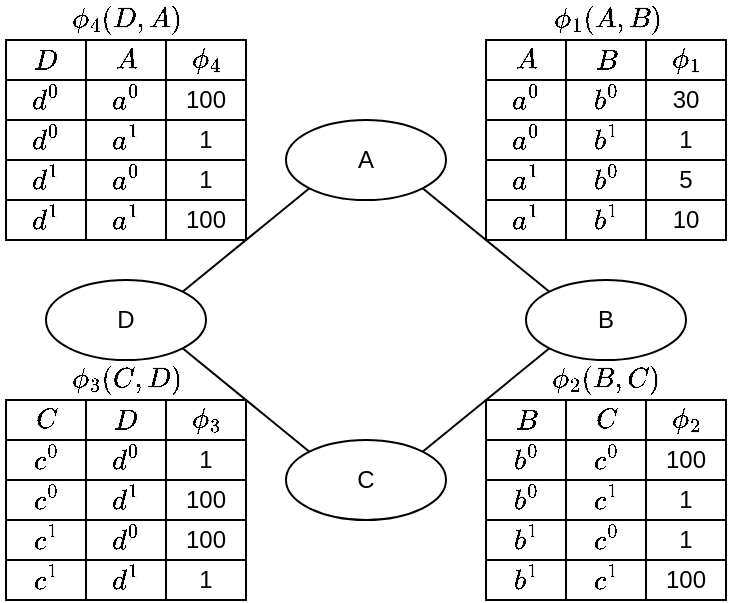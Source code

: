 <mxfile version="13.6.2" type="device"><diagram id="h9obira7MBD__P8-EUTZ" name="Page-1"><mxGraphModel dx="1102" dy="552" grid="1" gridSize="10" guides="1" tooltips="1" connect="1" arrows="1" fold="1" page="1" pageScale="1" pageWidth="850" pageHeight="1100" math="1" shadow="0"><root><mxCell id="0"/><mxCell id="1" parent="0"/><mxCell id="WcRytq1sb3NhqZGV8xzJ-1" value="A" style="ellipse;whiteSpace=wrap;html=1;" vertex="1" parent="1"><mxGeometry x="270" y="80" width="80" height="40" as="geometry"/></mxCell><mxCell id="WcRytq1sb3NhqZGV8xzJ-3" value="B" style="ellipse;whiteSpace=wrap;html=1;" vertex="1" parent="1"><mxGeometry x="390" y="160" width="80" height="40" as="geometry"/></mxCell><mxCell id="WcRytq1sb3NhqZGV8xzJ-4" value="C" style="ellipse;whiteSpace=wrap;html=1;" vertex="1" parent="1"><mxGeometry x="270" y="240" width="80" height="40" as="geometry"/></mxCell><mxCell id="WcRytq1sb3NhqZGV8xzJ-5" value="D" style="ellipse;whiteSpace=wrap;html=1;" vertex="1" parent="1"><mxGeometry x="150" y="160" width="80" height="40" as="geometry"/></mxCell><mxCell id="WcRytq1sb3NhqZGV8xzJ-6" value="" style="endArrow=none;html=1;exitX=1;exitY=1;exitDx=0;exitDy=0;entryX=0;entryY=0;entryDx=0;entryDy=0;" edge="1" parent="1" source="WcRytq1sb3NhqZGV8xzJ-1" target="WcRytq1sb3NhqZGV8xzJ-3"><mxGeometry width="50" height="50" relative="1" as="geometry"><mxPoint x="510" y="480" as="sourcePoint"/><mxPoint x="560" y="430" as="targetPoint"/></mxGeometry></mxCell><mxCell id="WcRytq1sb3NhqZGV8xzJ-7" value="" style="endArrow=none;html=1;exitX=1;exitY=0;exitDx=0;exitDy=0;entryX=0;entryY=1;entryDx=0;entryDy=0;" edge="1" parent="1" source="WcRytq1sb3NhqZGV8xzJ-4" target="WcRytq1sb3NhqZGV8xzJ-3"><mxGeometry width="50" height="50" relative="1" as="geometry"><mxPoint x="510" y="480" as="sourcePoint"/><mxPoint x="560" y="430" as="targetPoint"/></mxGeometry></mxCell><mxCell id="WcRytq1sb3NhqZGV8xzJ-8" value="" style="endArrow=none;html=1;exitX=1;exitY=1;exitDx=0;exitDy=0;entryX=0;entryY=0;entryDx=0;entryDy=0;" edge="1" parent="1" source="WcRytq1sb3NhqZGV8xzJ-5" target="WcRytq1sb3NhqZGV8xzJ-4"><mxGeometry width="50" height="50" relative="1" as="geometry"><mxPoint x="510" y="480" as="sourcePoint"/><mxPoint x="560" y="430" as="targetPoint"/></mxGeometry></mxCell><mxCell id="WcRytq1sb3NhqZGV8xzJ-9" value="" style="endArrow=none;html=1;exitX=1;exitY=0;exitDx=0;exitDy=0;entryX=0;entryY=1;entryDx=0;entryDy=0;" edge="1" parent="1" source="WcRytq1sb3NhqZGV8xzJ-5" target="WcRytq1sb3NhqZGV8xzJ-1"><mxGeometry width="50" height="50" relative="1" as="geometry"><mxPoint x="510" y="480" as="sourcePoint"/><mxPoint x="560" y="430" as="targetPoint"/></mxGeometry></mxCell><mxCell id="WcRytq1sb3NhqZGV8xzJ-70" value="" style="group" vertex="1" connectable="0" parent="1"><mxGeometry x="370" y="20" width="120" height="120" as="geometry"/></mxCell><mxCell id="WcRytq1sb3NhqZGV8xzJ-69" value="" style="group" vertex="1" connectable="0" parent="WcRytq1sb3NhqZGV8xzJ-70"><mxGeometry width="120" height="120" as="geometry"/></mxCell><mxCell id="WcRytq1sb3NhqZGV8xzJ-53" value="&lt;span&gt;$$a^0$$&lt;/span&gt;" style="rounded=0;whiteSpace=wrap;html=1;strokeColor=#000000;strokeWidth=1;fillColor=none;" vertex="1" parent="WcRytq1sb3NhqZGV8xzJ-69"><mxGeometry y="40" width="40" height="20" as="geometry"/></mxCell><mxCell id="WcRytq1sb3NhqZGV8xzJ-54" value="&lt;span&gt;$$a^0$$&lt;/span&gt;" style="rounded=0;whiteSpace=wrap;html=1;strokeColor=#000000;strokeWidth=1;fillColor=none;" vertex="1" parent="WcRytq1sb3NhqZGV8xzJ-69"><mxGeometry y="60" width="40" height="20" as="geometry"/></mxCell><mxCell id="WcRytq1sb3NhqZGV8xzJ-55" value="&lt;span&gt;$$a^1$$&lt;/span&gt;" style="rounded=0;whiteSpace=wrap;html=1;strokeColor=#000000;strokeWidth=1;fillColor=none;" vertex="1" parent="WcRytq1sb3NhqZGV8xzJ-69"><mxGeometry y="80" width="40" height="20" as="geometry"/></mxCell><mxCell id="WcRytq1sb3NhqZGV8xzJ-56" value="&lt;span&gt;$$a^1$$&lt;/span&gt;" style="rounded=0;whiteSpace=wrap;html=1;strokeColor=#000000;strokeWidth=1;fillColor=none;" vertex="1" parent="WcRytq1sb3NhqZGV8xzJ-69"><mxGeometry y="100" width="40" height="20" as="geometry"/></mxCell><mxCell id="WcRytq1sb3NhqZGV8xzJ-57" value="&lt;span&gt;$$b^0$$&lt;/span&gt;" style="rounded=0;whiteSpace=wrap;html=1;strokeColor=#000000;strokeWidth=1;fillColor=none;" vertex="1" parent="WcRytq1sb3NhqZGV8xzJ-69"><mxGeometry x="40" y="40" width="40" height="20" as="geometry"/></mxCell><mxCell id="WcRytq1sb3NhqZGV8xzJ-58" value="&lt;span&gt;$$b^1$$&lt;/span&gt;" style="rounded=0;whiteSpace=wrap;html=1;strokeColor=#000000;strokeWidth=1;fillColor=none;" vertex="1" parent="WcRytq1sb3NhqZGV8xzJ-69"><mxGeometry x="40" y="60" width="40" height="20" as="geometry"/></mxCell><mxCell id="WcRytq1sb3NhqZGV8xzJ-59" value="&lt;span&gt;$$b^0$$&lt;/span&gt;" style="rounded=0;whiteSpace=wrap;html=1;strokeColor=#000000;strokeWidth=1;fillColor=none;" vertex="1" parent="WcRytq1sb3NhqZGV8xzJ-69"><mxGeometry x="40" y="80" width="40" height="20" as="geometry"/></mxCell><mxCell id="WcRytq1sb3NhqZGV8xzJ-60" value="&lt;span&gt;$$b^1$$&lt;/span&gt;" style="rounded=0;whiteSpace=wrap;html=1;strokeColor=#000000;strokeWidth=1;fillColor=none;" vertex="1" parent="WcRytq1sb3NhqZGV8xzJ-69"><mxGeometry x="40" y="100" width="40" height="20" as="geometry"/></mxCell><mxCell id="WcRytq1sb3NhqZGV8xzJ-61" value="30" style="rounded=0;whiteSpace=wrap;html=1;strokeColor=#000000;strokeWidth=1;fillColor=none;" vertex="1" parent="WcRytq1sb3NhqZGV8xzJ-69"><mxGeometry x="80" y="40" width="40" height="20" as="geometry"/></mxCell><mxCell id="WcRytq1sb3NhqZGV8xzJ-62" value="&lt;span&gt;1&lt;/span&gt;" style="rounded=0;whiteSpace=wrap;html=1;strokeColor=#000000;strokeWidth=1;fillColor=none;" vertex="1" parent="WcRytq1sb3NhqZGV8xzJ-69"><mxGeometry x="80" y="60" width="40" height="20" as="geometry"/></mxCell><mxCell id="WcRytq1sb3NhqZGV8xzJ-63" value="&lt;span&gt;5&lt;/span&gt;" style="rounded=0;whiteSpace=wrap;html=1;strokeColor=#000000;strokeWidth=1;fillColor=none;" vertex="1" parent="WcRytq1sb3NhqZGV8xzJ-69"><mxGeometry x="80" y="80" width="40" height="20" as="geometry"/></mxCell><mxCell id="WcRytq1sb3NhqZGV8xzJ-64" value="&lt;span&gt;10&lt;/span&gt;" style="rounded=0;whiteSpace=wrap;html=1;strokeColor=#000000;strokeWidth=1;fillColor=none;" vertex="1" parent="WcRytq1sb3NhqZGV8xzJ-69"><mxGeometry x="80" y="100" width="40" height="20" as="geometry"/></mxCell><mxCell id="WcRytq1sb3NhqZGV8xzJ-65" value="$$A$$" style="rounded=0;whiteSpace=wrap;html=1;strokeColor=#000000;strokeWidth=1;fillColor=none;" vertex="1" parent="WcRytq1sb3NhqZGV8xzJ-69"><mxGeometry y="20" width="40" height="20" as="geometry"/></mxCell><mxCell id="WcRytq1sb3NhqZGV8xzJ-66" value="&lt;span&gt;$$B$$&lt;/span&gt;" style="rounded=0;whiteSpace=wrap;html=1;strokeColor=#000000;strokeWidth=1;fillColor=none;" vertex="1" parent="WcRytq1sb3NhqZGV8xzJ-69"><mxGeometry x="40" y="20" width="40" height="20" as="geometry"/></mxCell><mxCell id="WcRytq1sb3NhqZGV8xzJ-67" value="$$\phi_1$$" style="rounded=0;whiteSpace=wrap;html=1;strokeColor=#000000;strokeWidth=1;fillColor=none;" vertex="1" parent="WcRytq1sb3NhqZGV8xzJ-69"><mxGeometry x="80" y="20" width="40" height="20" as="geometry"/></mxCell><mxCell id="WcRytq1sb3NhqZGV8xzJ-68" value="&lt;span&gt;$$\phi_1(A,B)$$&lt;/span&gt;" style="text;html=1;align=center;verticalAlign=middle;resizable=0;points=[];autosize=1;" vertex="1" parent="WcRytq1sb3NhqZGV8xzJ-69"><mxGeometry x="10" width="100" height="20" as="geometry"/></mxCell><mxCell id="WcRytq1sb3NhqZGV8xzJ-71" value="" style="group" vertex="1" connectable="0" parent="1"><mxGeometry x="370" y="200" width="120" height="120" as="geometry"/></mxCell><mxCell id="WcRytq1sb3NhqZGV8xzJ-72" value="" style="group" vertex="1" connectable="0" parent="WcRytq1sb3NhqZGV8xzJ-71"><mxGeometry width="120" height="120" as="geometry"/></mxCell><mxCell id="WcRytq1sb3NhqZGV8xzJ-73" value="&lt;span&gt;$$b^0$$&lt;/span&gt;" style="rounded=0;whiteSpace=wrap;html=1;strokeColor=#000000;strokeWidth=1;fillColor=none;" vertex="1" parent="WcRytq1sb3NhqZGV8xzJ-72"><mxGeometry y="40" width="40" height="20" as="geometry"/></mxCell><mxCell id="WcRytq1sb3NhqZGV8xzJ-74" value="&lt;span&gt;$$b^0$$&lt;/span&gt;" style="rounded=0;whiteSpace=wrap;html=1;strokeColor=#000000;strokeWidth=1;fillColor=none;" vertex="1" parent="WcRytq1sb3NhqZGV8xzJ-72"><mxGeometry y="60" width="40" height="20" as="geometry"/></mxCell><mxCell id="WcRytq1sb3NhqZGV8xzJ-75" value="&lt;span&gt;$$b^1$$&lt;/span&gt;" style="rounded=0;whiteSpace=wrap;html=1;strokeColor=#000000;strokeWidth=1;fillColor=none;" vertex="1" parent="WcRytq1sb3NhqZGV8xzJ-72"><mxGeometry y="80" width="40" height="20" as="geometry"/></mxCell><mxCell id="WcRytq1sb3NhqZGV8xzJ-76" value="&lt;span&gt;$$b^1$$&lt;/span&gt;" style="rounded=0;whiteSpace=wrap;html=1;strokeColor=#000000;strokeWidth=1;fillColor=none;" vertex="1" parent="WcRytq1sb3NhqZGV8xzJ-72"><mxGeometry y="100" width="40" height="20" as="geometry"/></mxCell><mxCell id="WcRytq1sb3NhqZGV8xzJ-77" value="&lt;span&gt;$$c^0$$&lt;/span&gt;" style="rounded=0;whiteSpace=wrap;html=1;strokeColor=#000000;strokeWidth=1;fillColor=none;" vertex="1" parent="WcRytq1sb3NhqZGV8xzJ-72"><mxGeometry x="40" y="40" width="40" height="20" as="geometry"/></mxCell><mxCell id="WcRytq1sb3NhqZGV8xzJ-78" value="&lt;span&gt;$$c^1$$&lt;/span&gt;" style="rounded=0;whiteSpace=wrap;html=1;strokeColor=#000000;strokeWidth=1;fillColor=none;" vertex="1" parent="WcRytq1sb3NhqZGV8xzJ-72"><mxGeometry x="40" y="60" width="40" height="20" as="geometry"/></mxCell><mxCell id="WcRytq1sb3NhqZGV8xzJ-79" value="&lt;span&gt;$$c^0$$&lt;/span&gt;" style="rounded=0;whiteSpace=wrap;html=1;strokeColor=#000000;strokeWidth=1;fillColor=none;" vertex="1" parent="WcRytq1sb3NhqZGV8xzJ-72"><mxGeometry x="40" y="80" width="40" height="20" as="geometry"/></mxCell><mxCell id="WcRytq1sb3NhqZGV8xzJ-80" value="&lt;span&gt;$$c^1$$&lt;/span&gt;" style="rounded=0;whiteSpace=wrap;html=1;strokeColor=#000000;strokeWidth=1;fillColor=none;" vertex="1" parent="WcRytq1sb3NhqZGV8xzJ-72"><mxGeometry x="40" y="100" width="40" height="20" as="geometry"/></mxCell><mxCell id="WcRytq1sb3NhqZGV8xzJ-81" value="100" style="rounded=0;whiteSpace=wrap;html=1;strokeColor=#000000;strokeWidth=1;fillColor=none;" vertex="1" parent="WcRytq1sb3NhqZGV8xzJ-72"><mxGeometry x="80" y="40" width="40" height="20" as="geometry"/></mxCell><mxCell id="WcRytq1sb3NhqZGV8xzJ-82" value="&lt;span&gt;1&lt;/span&gt;" style="rounded=0;whiteSpace=wrap;html=1;strokeColor=#000000;strokeWidth=1;fillColor=none;" vertex="1" parent="WcRytq1sb3NhqZGV8xzJ-72"><mxGeometry x="80" y="60" width="40" height="20" as="geometry"/></mxCell><mxCell id="WcRytq1sb3NhqZGV8xzJ-83" value="&lt;span&gt;1&lt;/span&gt;" style="rounded=0;whiteSpace=wrap;html=1;strokeColor=#000000;strokeWidth=1;fillColor=none;" vertex="1" parent="WcRytq1sb3NhqZGV8xzJ-72"><mxGeometry x="80" y="80" width="40" height="20" as="geometry"/></mxCell><mxCell id="WcRytq1sb3NhqZGV8xzJ-84" value="&lt;span&gt;100&lt;/span&gt;" style="rounded=0;whiteSpace=wrap;html=1;strokeColor=#000000;strokeWidth=1;fillColor=none;" vertex="1" parent="WcRytq1sb3NhqZGV8xzJ-72"><mxGeometry x="80" y="100" width="40" height="20" as="geometry"/></mxCell><mxCell id="WcRytq1sb3NhqZGV8xzJ-85" value="$$B$$" style="rounded=0;whiteSpace=wrap;html=1;strokeColor=#000000;strokeWidth=1;fillColor=none;" vertex="1" parent="WcRytq1sb3NhqZGV8xzJ-72"><mxGeometry y="20" width="40" height="20" as="geometry"/></mxCell><mxCell id="WcRytq1sb3NhqZGV8xzJ-86" value="&lt;span&gt;$$C$$&lt;/span&gt;" style="rounded=0;whiteSpace=wrap;html=1;strokeColor=#000000;strokeWidth=1;fillColor=none;" vertex="1" parent="WcRytq1sb3NhqZGV8xzJ-72"><mxGeometry x="40" y="20" width="40" height="20" as="geometry"/></mxCell><mxCell id="WcRytq1sb3NhqZGV8xzJ-87" value="$$\phi_2$$" style="rounded=0;whiteSpace=wrap;html=1;strokeColor=#000000;strokeWidth=1;fillColor=none;" vertex="1" parent="WcRytq1sb3NhqZGV8xzJ-72"><mxGeometry x="80" y="20" width="40" height="20" as="geometry"/></mxCell><mxCell id="WcRytq1sb3NhqZGV8xzJ-88" value="&lt;span&gt;$$\phi_2(B,C)$$&lt;/span&gt;" style="text;html=1;align=center;verticalAlign=middle;resizable=0;points=[];autosize=1;" vertex="1" parent="WcRytq1sb3NhqZGV8xzJ-72"><mxGeometry x="10" width="100" height="20" as="geometry"/></mxCell><mxCell id="WcRytq1sb3NhqZGV8xzJ-89" value="" style="group" vertex="1" connectable="0" parent="1"><mxGeometry x="130" y="200" width="120" height="120" as="geometry"/></mxCell><mxCell id="WcRytq1sb3NhqZGV8xzJ-90" value="" style="group" vertex="1" connectable="0" parent="WcRytq1sb3NhqZGV8xzJ-89"><mxGeometry width="120" height="120" as="geometry"/></mxCell><mxCell id="WcRytq1sb3NhqZGV8xzJ-91" value="$$c^0$$" style="rounded=0;whiteSpace=wrap;html=1;strokeColor=#000000;strokeWidth=1;fillColor=none;" vertex="1" parent="WcRytq1sb3NhqZGV8xzJ-90"><mxGeometry y="40" width="40" height="20" as="geometry"/></mxCell><mxCell id="WcRytq1sb3NhqZGV8xzJ-92" value="$$c^0$$" style="rounded=0;whiteSpace=wrap;html=1;strokeColor=#000000;strokeWidth=1;fillColor=none;" vertex="1" parent="WcRytq1sb3NhqZGV8xzJ-90"><mxGeometry y="60" width="40" height="20" as="geometry"/></mxCell><mxCell id="WcRytq1sb3NhqZGV8xzJ-93" value="$$c^1$$" style="rounded=0;whiteSpace=wrap;html=1;strokeColor=#000000;strokeWidth=1;fillColor=none;" vertex="1" parent="WcRytq1sb3NhqZGV8xzJ-90"><mxGeometry y="80" width="40" height="20" as="geometry"/></mxCell><mxCell id="WcRytq1sb3NhqZGV8xzJ-94" value="$$c^1$$" style="rounded=0;whiteSpace=wrap;html=1;strokeColor=#000000;strokeWidth=1;fillColor=none;" vertex="1" parent="WcRytq1sb3NhqZGV8xzJ-90"><mxGeometry y="100" width="40" height="20" as="geometry"/></mxCell><mxCell id="WcRytq1sb3NhqZGV8xzJ-95" value="&lt;span&gt;$$d^0$$&lt;/span&gt;" style="rounded=0;whiteSpace=wrap;html=1;strokeColor=#000000;strokeWidth=1;fillColor=none;" vertex="1" parent="WcRytq1sb3NhqZGV8xzJ-90"><mxGeometry x="40" y="40" width="40" height="20" as="geometry"/></mxCell><mxCell id="WcRytq1sb3NhqZGV8xzJ-96" value="&lt;span&gt;$$d^1$$&lt;/span&gt;" style="rounded=0;whiteSpace=wrap;html=1;strokeColor=#000000;strokeWidth=1;fillColor=none;" vertex="1" parent="WcRytq1sb3NhqZGV8xzJ-90"><mxGeometry x="40" y="60" width="40" height="20" as="geometry"/></mxCell><mxCell id="WcRytq1sb3NhqZGV8xzJ-97" value="&lt;span&gt;$$d^0$$&lt;/span&gt;" style="rounded=0;whiteSpace=wrap;html=1;strokeColor=#000000;strokeWidth=1;fillColor=none;" vertex="1" parent="WcRytq1sb3NhqZGV8xzJ-90"><mxGeometry x="40" y="80" width="40" height="20" as="geometry"/></mxCell><mxCell id="WcRytq1sb3NhqZGV8xzJ-98" value="&lt;span&gt;$$d^1$$&lt;/span&gt;" style="rounded=0;whiteSpace=wrap;html=1;strokeColor=#000000;strokeWidth=1;fillColor=none;" vertex="1" parent="WcRytq1sb3NhqZGV8xzJ-90"><mxGeometry x="40" y="100" width="40" height="20" as="geometry"/></mxCell><mxCell id="WcRytq1sb3NhqZGV8xzJ-99" value="1" style="rounded=0;whiteSpace=wrap;html=1;strokeColor=#000000;strokeWidth=1;fillColor=none;" vertex="1" parent="WcRytq1sb3NhqZGV8xzJ-90"><mxGeometry x="80" y="40" width="40" height="20" as="geometry"/></mxCell><mxCell id="WcRytq1sb3NhqZGV8xzJ-100" value="&lt;span&gt;100&lt;/span&gt;" style="rounded=0;whiteSpace=wrap;html=1;strokeColor=#000000;strokeWidth=1;fillColor=none;" vertex="1" parent="WcRytq1sb3NhqZGV8xzJ-90"><mxGeometry x="80" y="60" width="40" height="20" as="geometry"/></mxCell><mxCell id="WcRytq1sb3NhqZGV8xzJ-101" value="&lt;span&gt;100&lt;/span&gt;" style="rounded=0;whiteSpace=wrap;html=1;strokeColor=#000000;strokeWidth=1;fillColor=none;" vertex="1" parent="WcRytq1sb3NhqZGV8xzJ-90"><mxGeometry x="80" y="80" width="40" height="20" as="geometry"/></mxCell><mxCell id="WcRytq1sb3NhqZGV8xzJ-102" value="&lt;span&gt;1&lt;/span&gt;" style="rounded=0;whiteSpace=wrap;html=1;strokeColor=#000000;strokeWidth=1;fillColor=none;" vertex="1" parent="WcRytq1sb3NhqZGV8xzJ-90"><mxGeometry x="80" y="100" width="40" height="20" as="geometry"/></mxCell><mxCell id="WcRytq1sb3NhqZGV8xzJ-103" value="$$C$$" style="rounded=0;whiteSpace=wrap;html=1;strokeColor=#000000;strokeWidth=1;fillColor=none;" vertex="1" parent="WcRytq1sb3NhqZGV8xzJ-90"><mxGeometry y="20" width="40" height="20" as="geometry"/></mxCell><mxCell id="WcRytq1sb3NhqZGV8xzJ-104" value="&lt;span&gt;$$D$$&lt;/span&gt;" style="rounded=0;whiteSpace=wrap;html=1;strokeColor=#000000;strokeWidth=1;fillColor=none;" vertex="1" parent="WcRytq1sb3NhqZGV8xzJ-90"><mxGeometry x="40" y="20" width="40" height="20" as="geometry"/></mxCell><mxCell id="WcRytq1sb3NhqZGV8xzJ-105" value="$$\phi_3$$" style="rounded=0;whiteSpace=wrap;html=1;strokeColor=#000000;strokeWidth=1;fillColor=none;" vertex="1" parent="WcRytq1sb3NhqZGV8xzJ-90"><mxGeometry x="80" y="20" width="40" height="20" as="geometry"/></mxCell><mxCell id="WcRytq1sb3NhqZGV8xzJ-106" value="&lt;span&gt;$$\phi_3(C,D)$$&lt;/span&gt;" style="text;html=1;align=center;verticalAlign=middle;resizable=0;points=[];autosize=1;" vertex="1" parent="WcRytq1sb3NhqZGV8xzJ-90"><mxGeometry x="10" width="100" height="20" as="geometry"/></mxCell><mxCell id="WcRytq1sb3NhqZGV8xzJ-110" value="" style="group" vertex="1" connectable="0" parent="1"><mxGeometry x="130" y="20" width="120" height="120" as="geometry"/></mxCell><mxCell id="WcRytq1sb3NhqZGV8xzJ-111" value="" style="group" vertex="1" connectable="0" parent="WcRytq1sb3NhqZGV8xzJ-110"><mxGeometry width="120" height="120" as="geometry"/></mxCell><mxCell id="WcRytq1sb3NhqZGV8xzJ-112" value="$$d^0$$" style="rounded=0;whiteSpace=wrap;html=1;strokeColor=#000000;strokeWidth=1;fillColor=none;" vertex="1" parent="WcRytq1sb3NhqZGV8xzJ-111"><mxGeometry y="40" width="40" height="20" as="geometry"/></mxCell><mxCell id="WcRytq1sb3NhqZGV8xzJ-113" value="$$d^0$$" style="rounded=0;whiteSpace=wrap;html=1;strokeColor=#000000;strokeWidth=1;fillColor=none;" vertex="1" parent="WcRytq1sb3NhqZGV8xzJ-111"><mxGeometry y="60" width="40" height="20" as="geometry"/></mxCell><mxCell id="WcRytq1sb3NhqZGV8xzJ-114" value="$$d^1$$" style="rounded=0;whiteSpace=wrap;html=1;strokeColor=#000000;strokeWidth=1;fillColor=none;" vertex="1" parent="WcRytq1sb3NhqZGV8xzJ-111"><mxGeometry y="80" width="40" height="20" as="geometry"/></mxCell><mxCell id="WcRytq1sb3NhqZGV8xzJ-115" value="$$d^1$$" style="rounded=0;whiteSpace=wrap;html=1;strokeColor=#000000;strokeWidth=1;fillColor=none;" vertex="1" parent="WcRytq1sb3NhqZGV8xzJ-111"><mxGeometry y="100" width="40" height="20" as="geometry"/></mxCell><mxCell id="WcRytq1sb3NhqZGV8xzJ-116" value="$$a^0$$" style="rounded=0;whiteSpace=wrap;html=1;strokeColor=#000000;strokeWidth=1;fillColor=none;" vertex="1" parent="WcRytq1sb3NhqZGV8xzJ-111"><mxGeometry x="40" y="40" width="40" height="20" as="geometry"/></mxCell><mxCell id="WcRytq1sb3NhqZGV8xzJ-117" value="$$a^1$$" style="rounded=0;whiteSpace=wrap;html=1;strokeColor=#000000;strokeWidth=1;fillColor=none;" vertex="1" parent="WcRytq1sb3NhqZGV8xzJ-111"><mxGeometry x="40" y="60" width="40" height="20" as="geometry"/></mxCell><mxCell id="WcRytq1sb3NhqZGV8xzJ-118" value="$$a^0$$" style="rounded=0;whiteSpace=wrap;html=1;strokeColor=#000000;strokeWidth=1;fillColor=none;" vertex="1" parent="WcRytq1sb3NhqZGV8xzJ-111"><mxGeometry x="40" y="80" width="40" height="20" as="geometry"/></mxCell><mxCell id="WcRytq1sb3NhqZGV8xzJ-119" value="$$a^1$$" style="rounded=0;whiteSpace=wrap;html=1;strokeColor=#000000;strokeWidth=1;fillColor=none;" vertex="1" parent="WcRytq1sb3NhqZGV8xzJ-111"><mxGeometry x="40" y="100" width="40" height="20" as="geometry"/></mxCell><mxCell id="WcRytq1sb3NhqZGV8xzJ-120" value="100" style="rounded=0;whiteSpace=wrap;html=1;strokeColor=#000000;strokeWidth=1;fillColor=none;" vertex="1" parent="WcRytq1sb3NhqZGV8xzJ-111"><mxGeometry x="80" y="40" width="40" height="20" as="geometry"/></mxCell><mxCell id="WcRytq1sb3NhqZGV8xzJ-121" value="&lt;span&gt;1&lt;/span&gt;" style="rounded=0;whiteSpace=wrap;html=1;strokeColor=#000000;strokeWidth=1;fillColor=none;" vertex="1" parent="WcRytq1sb3NhqZGV8xzJ-111"><mxGeometry x="80" y="60" width="40" height="20" as="geometry"/></mxCell><mxCell id="WcRytq1sb3NhqZGV8xzJ-122" value="&lt;span&gt;1&lt;/span&gt;" style="rounded=0;whiteSpace=wrap;html=1;strokeColor=#000000;strokeWidth=1;fillColor=none;" vertex="1" parent="WcRytq1sb3NhqZGV8xzJ-111"><mxGeometry x="80" y="80" width="40" height="20" as="geometry"/></mxCell><mxCell id="WcRytq1sb3NhqZGV8xzJ-123" value="&lt;span&gt;100&lt;/span&gt;" style="rounded=0;whiteSpace=wrap;html=1;strokeColor=#000000;strokeWidth=1;fillColor=none;" vertex="1" parent="WcRytq1sb3NhqZGV8xzJ-111"><mxGeometry x="80" y="100" width="40" height="20" as="geometry"/></mxCell><mxCell id="WcRytq1sb3NhqZGV8xzJ-124" value="$$D$$" style="rounded=0;whiteSpace=wrap;html=1;strokeColor=#000000;strokeWidth=1;fillColor=none;" vertex="1" parent="WcRytq1sb3NhqZGV8xzJ-111"><mxGeometry y="20" width="40" height="20" as="geometry"/></mxCell><mxCell id="WcRytq1sb3NhqZGV8xzJ-125" value="&lt;span&gt;$$A$$&lt;/span&gt;" style="rounded=0;whiteSpace=wrap;html=1;strokeColor=#000000;strokeWidth=1;fillColor=none;" vertex="1" parent="WcRytq1sb3NhqZGV8xzJ-111"><mxGeometry x="40" y="20" width="40" height="20" as="geometry"/></mxCell><mxCell id="WcRytq1sb3NhqZGV8xzJ-126" value="$$\phi_4$$" style="rounded=0;whiteSpace=wrap;html=1;strokeColor=#000000;strokeWidth=1;fillColor=none;" vertex="1" parent="WcRytq1sb3NhqZGV8xzJ-111"><mxGeometry x="80" y="20" width="40" height="20" as="geometry"/></mxCell><mxCell id="WcRytq1sb3NhqZGV8xzJ-127" value="&lt;span&gt;$$\phi_4(D,A)$$&lt;/span&gt;" style="text;html=1;align=center;verticalAlign=middle;resizable=0;points=[];autosize=1;" vertex="1" parent="WcRytq1sb3NhqZGV8xzJ-111"><mxGeometry x="10" width="100" height="20" as="geometry"/></mxCell></root></mxGraphModel></diagram></mxfile>